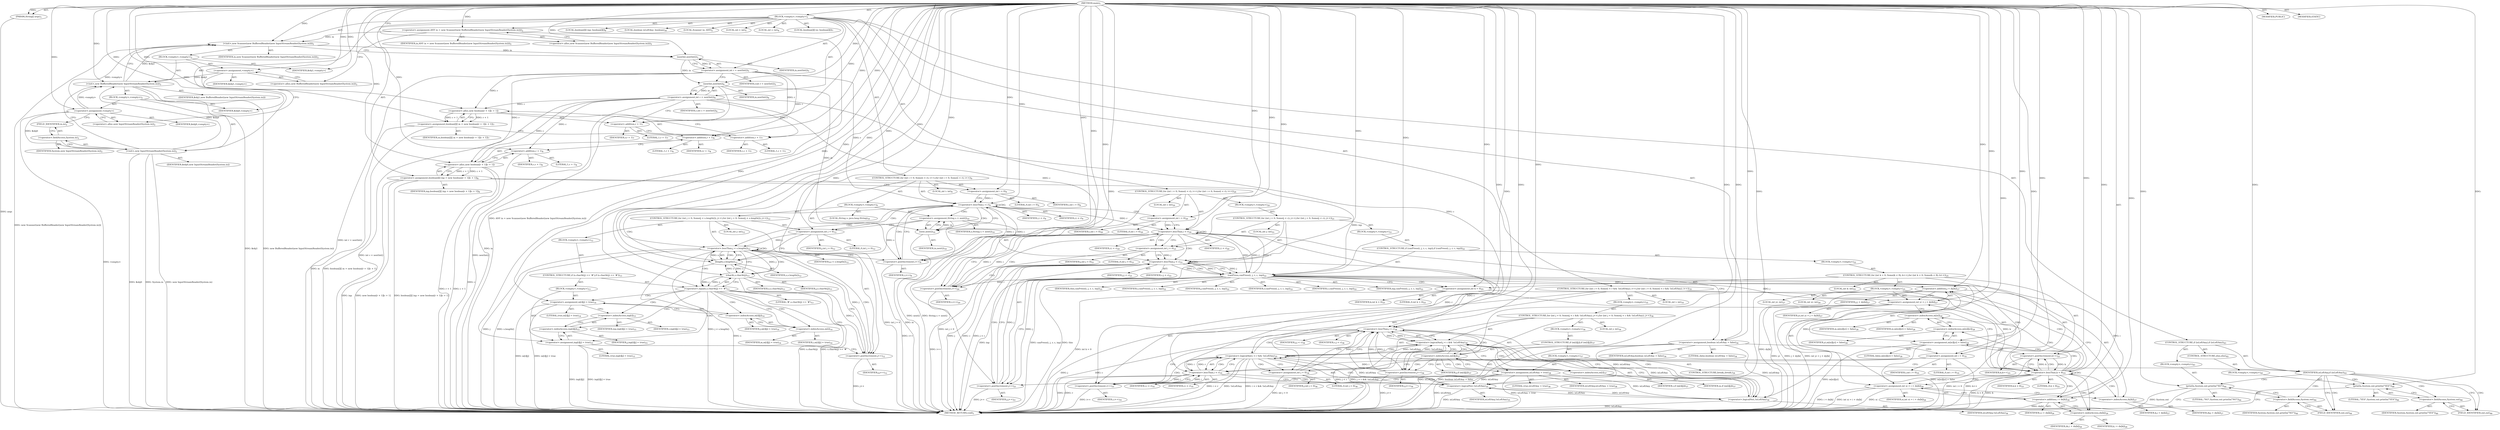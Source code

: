 digraph "main" {  
"19" [label = <(METHOD,main)<SUB>1</SUB>> ]
"20" [label = <(PARAM,String[] args)<SUB>1</SUB>> ]
"21" [label = <(BLOCK,&lt;empty&gt;,&lt;empty&gt;)<SUB>1</SUB>> ]
"4" [label = <(LOCAL,Scanner in: ANY)<SUB>2</SUB>> ]
"22" [label = <(&lt;operator&gt;.assignment,ANY in = new Scanner(new BufferedReader(new InputStreamReader(System.in))))<SUB>2</SUB>> ]
"23" [label = <(IDENTIFIER,in,ANY in = new Scanner(new BufferedReader(new InputStreamReader(System.in))))<SUB>2</SUB>> ]
"24" [label = <(&lt;operator&gt;.alloc,new Scanner(new BufferedReader(new InputStreamReader(System.in))))<SUB>2</SUB>> ]
"25" [label = <(&lt;init&gt;,new Scanner(new BufferedReader(new InputStreamReader(System.in))))<SUB>2</SUB>> ]
"3" [label = <(IDENTIFIER,in,new Scanner(new BufferedReader(new InputStreamReader(System.in))))<SUB>2</SUB>> ]
"26" [label = <(BLOCK,&lt;empty&gt;,&lt;empty&gt;)<SUB>2</SUB>> ]
"27" [label = <(&lt;operator&gt;.assignment,&lt;empty&gt;)> ]
"28" [label = <(IDENTIFIER,$obj1,&lt;empty&gt;)> ]
"29" [label = <(&lt;operator&gt;.alloc,new BufferedReader(new InputStreamReader(System.in)))<SUB>2</SUB>> ]
"30" [label = <(&lt;init&gt;,new BufferedReader(new InputStreamReader(System.in)))<SUB>2</SUB>> ]
"31" [label = <(IDENTIFIER,$obj1,new BufferedReader(new InputStreamReader(System.in)))> ]
"32" [label = <(BLOCK,&lt;empty&gt;,&lt;empty&gt;)<SUB>2</SUB>> ]
"33" [label = <(&lt;operator&gt;.assignment,&lt;empty&gt;)> ]
"34" [label = <(IDENTIFIER,$obj0,&lt;empty&gt;)> ]
"35" [label = <(&lt;operator&gt;.alloc,new InputStreamReader(System.in))<SUB>2</SUB>> ]
"36" [label = <(&lt;init&gt;,new InputStreamReader(System.in))<SUB>2</SUB>> ]
"37" [label = <(IDENTIFIER,$obj0,new InputStreamReader(System.in))> ]
"38" [label = <(&lt;operator&gt;.fieldAccess,System.in)<SUB>2</SUB>> ]
"39" [label = <(IDENTIFIER,System,new InputStreamReader(System.in))<SUB>2</SUB>> ]
"40" [label = <(FIELD_IDENTIFIER,in,in)<SUB>2</SUB>> ]
"41" [label = <(IDENTIFIER,$obj0,&lt;empty&gt;)> ]
"42" [label = <(IDENTIFIER,$obj1,&lt;empty&gt;)> ]
"43" [label = <(LOCAL,int r: int)<SUB>5</SUB>> ]
"44" [label = <(&lt;operator&gt;.assignment,int r = nextInt())<SUB>5</SUB>> ]
"45" [label = <(IDENTIFIER,r,int r = nextInt())<SUB>5</SUB>> ]
"46" [label = <(nextInt,nextInt())<SUB>5</SUB>> ]
"47" [label = <(IDENTIFIER,in,nextInt())<SUB>5</SUB>> ]
"48" [label = <(LOCAL,int c: int)<SUB>6</SUB>> ]
"49" [label = <(&lt;operator&gt;.assignment,int c = nextInt())<SUB>6</SUB>> ]
"50" [label = <(IDENTIFIER,c,int c = nextInt())<SUB>6</SUB>> ]
"51" [label = <(nextInt,nextInt())<SUB>6</SUB>> ]
"52" [label = <(IDENTIFIER,in,nextInt())<SUB>6</SUB>> ]
"53" [label = <(LOCAL,boolean[][] m: boolean[][])<SUB>7</SUB>> ]
"54" [label = <(&lt;operator&gt;.assignment,boolean[][] m = new boolean[r + 1][c + 1])<SUB>7</SUB>> ]
"55" [label = <(IDENTIFIER,m,boolean[][] m = new boolean[r + 1][c + 1])<SUB>7</SUB>> ]
"56" [label = <(&lt;operator&gt;.alloc,new boolean[r + 1][c + 1])> ]
"57" [label = <(&lt;operator&gt;.addition,r + 1)<SUB>7</SUB>> ]
"58" [label = <(IDENTIFIER,r,r + 1)<SUB>7</SUB>> ]
"59" [label = <(LITERAL,1,r + 1)<SUB>7</SUB>> ]
"60" [label = <(&lt;operator&gt;.addition,c + 1)<SUB>7</SUB>> ]
"61" [label = <(IDENTIFIER,c,c + 1)<SUB>7</SUB>> ]
"62" [label = <(LITERAL,1,c + 1)<SUB>7</SUB>> ]
"63" [label = <(LOCAL,boolean[][] inp: boolean[][])<SUB>8</SUB>> ]
"64" [label = <(&lt;operator&gt;.assignment,boolean[][] inp = new boolean[r + 1][c + 1])<SUB>8</SUB>> ]
"65" [label = <(IDENTIFIER,inp,boolean[][] inp = new boolean[r + 1][c + 1])<SUB>8</SUB>> ]
"66" [label = <(&lt;operator&gt;.alloc,new boolean[r + 1][c + 1])> ]
"67" [label = <(&lt;operator&gt;.addition,r + 1)<SUB>8</SUB>> ]
"68" [label = <(IDENTIFIER,r,r + 1)<SUB>8</SUB>> ]
"69" [label = <(LITERAL,1,r + 1)<SUB>8</SUB>> ]
"70" [label = <(&lt;operator&gt;.addition,c + 1)<SUB>8</SUB>> ]
"71" [label = <(IDENTIFIER,c,c + 1)<SUB>8</SUB>> ]
"72" [label = <(LITERAL,1,c + 1)<SUB>8</SUB>> ]
"73" [label = <(CONTROL_STRUCTURE,for (int i = 0; Some(i &lt; r); i++),for (int i = 0; Some(i &lt; r); i++))<SUB>9</SUB>> ]
"74" [label = <(LOCAL,int i: int)<SUB>9</SUB>> ]
"75" [label = <(&lt;operator&gt;.assignment,int i = 0)<SUB>9</SUB>> ]
"76" [label = <(IDENTIFIER,i,int i = 0)<SUB>9</SUB>> ]
"77" [label = <(LITERAL,0,int i = 0)<SUB>9</SUB>> ]
"78" [label = <(&lt;operator&gt;.lessThan,i &lt; r)<SUB>9</SUB>> ]
"79" [label = <(IDENTIFIER,i,i &lt; r)<SUB>9</SUB>> ]
"80" [label = <(IDENTIFIER,r,i &lt; r)<SUB>9</SUB>> ]
"81" [label = <(&lt;operator&gt;.postIncrement,i++)<SUB>9</SUB>> ]
"82" [label = <(IDENTIFIER,i,i++)<SUB>9</SUB>> ]
"83" [label = <(BLOCK,&lt;empty&gt;,&lt;empty&gt;)<SUB>9</SUB>> ]
"84" [label = <(LOCAL,String s: java.lang.String)<SUB>10</SUB>> ]
"85" [label = <(&lt;operator&gt;.assignment,String s = next())<SUB>10</SUB>> ]
"86" [label = <(IDENTIFIER,s,String s = next())<SUB>10</SUB>> ]
"87" [label = <(next,next())<SUB>10</SUB>> ]
"88" [label = <(IDENTIFIER,in,next())<SUB>10</SUB>> ]
"89" [label = <(CONTROL_STRUCTURE,for (int j = 0; Some(j &lt; s.length()); j++),for (int j = 0; Some(j &lt; s.length()); j++))<SUB>12</SUB>> ]
"90" [label = <(LOCAL,int j: int)<SUB>12</SUB>> ]
"91" [label = <(&lt;operator&gt;.assignment,int j = 0)<SUB>12</SUB>> ]
"92" [label = <(IDENTIFIER,j,int j = 0)<SUB>12</SUB>> ]
"93" [label = <(LITERAL,0,int j = 0)<SUB>12</SUB>> ]
"94" [label = <(&lt;operator&gt;.lessThan,j &lt; s.length())<SUB>12</SUB>> ]
"95" [label = <(IDENTIFIER,j,j &lt; s.length())<SUB>12</SUB>> ]
"96" [label = <(length,s.length())<SUB>12</SUB>> ]
"97" [label = <(IDENTIFIER,s,s.length())<SUB>12</SUB>> ]
"98" [label = <(&lt;operator&gt;.postIncrement,j++)<SUB>12</SUB>> ]
"99" [label = <(IDENTIFIER,j,j++)<SUB>12</SUB>> ]
"100" [label = <(BLOCK,&lt;empty&gt;,&lt;empty&gt;)<SUB>12</SUB>> ]
"101" [label = <(CONTROL_STRUCTURE,if (s.charAt(j) == '#'),if (s.charAt(j) == '#'))<SUB>13</SUB>> ]
"102" [label = <(&lt;operator&gt;.equals,s.charAt(j) == '#')<SUB>13</SUB>> ]
"103" [label = <(charAt,s.charAt(j))<SUB>13</SUB>> ]
"104" [label = <(IDENTIFIER,s,s.charAt(j))<SUB>13</SUB>> ]
"105" [label = <(IDENTIFIER,j,s.charAt(j))<SUB>13</SUB>> ]
"106" [label = <(LITERAL,'#',s.charAt(j) == '#')<SUB>13</SUB>> ]
"107" [label = <(BLOCK,&lt;empty&gt;,&lt;empty&gt;)<SUB>13</SUB>> ]
"108" [label = <(&lt;operator&gt;.assignment,m[i][j] = true)<SUB>14</SUB>> ]
"109" [label = <(&lt;operator&gt;.indexAccess,m[i][j])<SUB>14</SUB>> ]
"110" [label = <(&lt;operator&gt;.indexAccess,m[i])<SUB>14</SUB>> ]
"111" [label = <(IDENTIFIER,m,m[i][j] = true)<SUB>14</SUB>> ]
"112" [label = <(IDENTIFIER,i,m[i][j] = true)<SUB>14</SUB>> ]
"113" [label = <(IDENTIFIER,j,m[i][j] = true)<SUB>14</SUB>> ]
"114" [label = <(LITERAL,true,m[i][j] = true)<SUB>14</SUB>> ]
"115" [label = <(&lt;operator&gt;.assignment,inp[i][j] = true)<SUB>15</SUB>> ]
"116" [label = <(&lt;operator&gt;.indexAccess,inp[i][j])<SUB>15</SUB>> ]
"117" [label = <(&lt;operator&gt;.indexAccess,inp[i])<SUB>15</SUB>> ]
"118" [label = <(IDENTIFIER,inp,inp[i][j] = true)<SUB>15</SUB>> ]
"119" [label = <(IDENTIFIER,i,inp[i][j] = true)<SUB>15</SUB>> ]
"120" [label = <(IDENTIFIER,j,inp[i][j] = true)<SUB>15</SUB>> ]
"121" [label = <(LITERAL,true,inp[i][j] = true)<SUB>15</SUB>> ]
"122" [label = <(CONTROL_STRUCTURE,for (int i = 0; Some(i &lt; r); i++),for (int i = 0; Some(i &lt; r); i++))<SUB>20</SUB>> ]
"123" [label = <(LOCAL,int i: int)<SUB>20</SUB>> ]
"124" [label = <(&lt;operator&gt;.assignment,int i = 0)<SUB>20</SUB>> ]
"125" [label = <(IDENTIFIER,i,int i = 0)<SUB>20</SUB>> ]
"126" [label = <(LITERAL,0,int i = 0)<SUB>20</SUB>> ]
"127" [label = <(&lt;operator&gt;.lessThan,i &lt; r)<SUB>20</SUB>> ]
"128" [label = <(IDENTIFIER,i,i &lt; r)<SUB>20</SUB>> ]
"129" [label = <(IDENTIFIER,r,i &lt; r)<SUB>20</SUB>> ]
"130" [label = <(&lt;operator&gt;.postIncrement,i++)<SUB>20</SUB>> ]
"131" [label = <(IDENTIFIER,i,i++)<SUB>20</SUB>> ]
"132" [label = <(BLOCK,&lt;empty&gt;,&lt;empty&gt;)<SUB>20</SUB>> ]
"133" [label = <(CONTROL_STRUCTURE,for (int j = 0; Some(j &lt; c); j++),for (int j = 0; Some(j &lt; c); j++))<SUB>21</SUB>> ]
"134" [label = <(LOCAL,int j: int)<SUB>21</SUB>> ]
"135" [label = <(&lt;operator&gt;.assignment,int j = 0)<SUB>21</SUB>> ]
"136" [label = <(IDENTIFIER,j,int j = 0)<SUB>21</SUB>> ]
"137" [label = <(LITERAL,0,int j = 0)<SUB>21</SUB>> ]
"138" [label = <(&lt;operator&gt;.lessThan,j &lt; c)<SUB>21</SUB>> ]
"139" [label = <(IDENTIFIER,j,j &lt; c)<SUB>21</SUB>> ]
"140" [label = <(IDENTIFIER,c,j &lt; c)<SUB>21</SUB>> ]
"141" [label = <(&lt;operator&gt;.postIncrement,j++)<SUB>21</SUB>> ]
"142" [label = <(IDENTIFIER,j,j++)<SUB>21</SUB>> ]
"143" [label = <(BLOCK,&lt;empty&gt;,&lt;empty&gt;)<SUB>21</SUB>> ]
"144" [label = <(CONTROL_STRUCTURE,if (canPress(i, j, r, c, inp)),if (canPress(i, j, r, c, inp)))<SUB>22</SUB>> ]
"145" [label = <(canPress,canPress(i, j, r, c, inp))<SUB>22</SUB>> ]
"146" [label = <(IDENTIFIER,this,canPress(i, j, r, c, inp))<SUB>22</SUB>> ]
"147" [label = <(IDENTIFIER,i,canPress(i, j, r, c, inp))<SUB>22</SUB>> ]
"148" [label = <(IDENTIFIER,j,canPress(i, j, r, c, inp))<SUB>22</SUB>> ]
"149" [label = <(IDENTIFIER,r,canPress(i, j, r, c, inp))<SUB>22</SUB>> ]
"150" [label = <(IDENTIFIER,c,canPress(i, j, r, c, inp))<SUB>22</SUB>> ]
"151" [label = <(IDENTIFIER,inp,canPress(i, j, r, c, inp))<SUB>22</SUB>> ]
"152" [label = <(BLOCK,&lt;empty&gt;,&lt;empty&gt;)<SUB>22</SUB>> ]
"153" [label = <(CONTROL_STRUCTURE,for (int k = 0; Some(k &lt; 8); k++),for (int k = 0; Some(k &lt; 8); k++))<SUB>25</SUB>> ]
"154" [label = <(LOCAL,int k: int)<SUB>25</SUB>> ]
"155" [label = <(&lt;operator&gt;.assignment,int k = 0)<SUB>25</SUB>> ]
"156" [label = <(IDENTIFIER,k,int k = 0)<SUB>25</SUB>> ]
"157" [label = <(LITERAL,0,int k = 0)<SUB>25</SUB>> ]
"158" [label = <(&lt;operator&gt;.lessThan,k &lt; 8)<SUB>25</SUB>> ]
"159" [label = <(IDENTIFIER,k,k &lt; 8)<SUB>25</SUB>> ]
"160" [label = <(LITERAL,8,k &lt; 8)<SUB>25</SUB>> ]
"161" [label = <(&lt;operator&gt;.postIncrement,k++)<SUB>25</SUB>> ]
"162" [label = <(IDENTIFIER,k,k++)<SUB>25</SUB>> ]
"163" [label = <(BLOCK,&lt;empty&gt;,&lt;empty&gt;)<SUB>25</SUB>> ]
"164" [label = <(LOCAL,int xi: int)<SUB>26</SUB>> ]
"165" [label = <(&lt;operator&gt;.assignment,int xi = i + dx[k])<SUB>26</SUB>> ]
"166" [label = <(IDENTIFIER,xi,int xi = i + dx[k])<SUB>26</SUB>> ]
"167" [label = <(&lt;operator&gt;.addition,i + dx[k])<SUB>26</SUB>> ]
"168" [label = <(IDENTIFIER,i,i + dx[k])<SUB>26</SUB>> ]
"169" [label = <(&lt;operator&gt;.indexAccess,dx[k])<SUB>26</SUB>> ]
"170" [label = <(IDENTIFIER,dx,i + dx[k])<SUB>26</SUB>> ]
"171" [label = <(IDENTIFIER,k,i + dx[k])<SUB>26</SUB>> ]
"172" [label = <(LOCAL,int yi: int)<SUB>27</SUB>> ]
"173" [label = <(&lt;operator&gt;.assignment,int yi = j + dy[k])<SUB>27</SUB>> ]
"174" [label = <(IDENTIFIER,yi,int yi = j + dy[k])<SUB>27</SUB>> ]
"175" [label = <(&lt;operator&gt;.addition,j + dy[k])<SUB>27</SUB>> ]
"176" [label = <(IDENTIFIER,j,j + dy[k])<SUB>27</SUB>> ]
"177" [label = <(&lt;operator&gt;.indexAccess,dy[k])<SUB>27</SUB>> ]
"178" [label = <(IDENTIFIER,dy,j + dy[k])<SUB>27</SUB>> ]
"179" [label = <(IDENTIFIER,k,j + dy[k])<SUB>27</SUB>> ]
"180" [label = <(&lt;operator&gt;.assignment,m[xi][yi] = false)<SUB>28</SUB>> ]
"181" [label = <(&lt;operator&gt;.indexAccess,m[xi][yi])<SUB>28</SUB>> ]
"182" [label = <(&lt;operator&gt;.indexAccess,m[xi])<SUB>28</SUB>> ]
"183" [label = <(IDENTIFIER,m,m[xi][yi] = false)<SUB>28</SUB>> ]
"184" [label = <(IDENTIFIER,xi,m[xi][yi] = false)<SUB>28</SUB>> ]
"185" [label = <(IDENTIFIER,yi,m[xi][yi] = false)<SUB>28</SUB>> ]
"186" [label = <(LITERAL,false,m[xi][yi] = false)<SUB>28</SUB>> ]
"187" [label = <(LOCAL,boolean isLeftAny: boolean)<SUB>34</SUB>> ]
"188" [label = <(&lt;operator&gt;.assignment,boolean isLeftAny = false)<SUB>34</SUB>> ]
"189" [label = <(IDENTIFIER,isLeftAny,boolean isLeftAny = false)<SUB>34</SUB>> ]
"190" [label = <(LITERAL,false,boolean isLeftAny = false)<SUB>34</SUB>> ]
"191" [label = <(CONTROL_STRUCTURE,for (int i = 0; Some(i &lt; r &amp;&amp; !isLeftAny); i++),for (int i = 0; Some(i &lt; r &amp;&amp; !isLeftAny); i++))<SUB>35</SUB>> ]
"192" [label = <(LOCAL,int i: int)<SUB>35</SUB>> ]
"193" [label = <(&lt;operator&gt;.assignment,int i = 0)<SUB>35</SUB>> ]
"194" [label = <(IDENTIFIER,i,int i = 0)<SUB>35</SUB>> ]
"195" [label = <(LITERAL,0,int i = 0)<SUB>35</SUB>> ]
"196" [label = <(&lt;operator&gt;.logicalAnd,i &lt; r &amp;&amp; !isLeftAny)<SUB>35</SUB>> ]
"197" [label = <(&lt;operator&gt;.lessThan,i &lt; r)<SUB>35</SUB>> ]
"198" [label = <(IDENTIFIER,i,i &lt; r)<SUB>35</SUB>> ]
"199" [label = <(IDENTIFIER,r,i &lt; r)<SUB>35</SUB>> ]
"200" [label = <(&lt;operator&gt;.logicalNot,!isLeftAny)<SUB>35</SUB>> ]
"201" [label = <(IDENTIFIER,isLeftAny,!isLeftAny)<SUB>35</SUB>> ]
"202" [label = <(&lt;operator&gt;.postIncrement,i++)<SUB>35</SUB>> ]
"203" [label = <(IDENTIFIER,i,i++)<SUB>35</SUB>> ]
"204" [label = <(BLOCK,&lt;empty&gt;,&lt;empty&gt;)<SUB>35</SUB>> ]
"205" [label = <(CONTROL_STRUCTURE,for (int j = 0; Some(j &lt; c &amp;&amp; !isLeftAny); j++),for (int j = 0; Some(j &lt; c &amp;&amp; !isLeftAny); j++))<SUB>36</SUB>> ]
"206" [label = <(LOCAL,int j: int)<SUB>36</SUB>> ]
"207" [label = <(&lt;operator&gt;.assignment,int j = 0)<SUB>36</SUB>> ]
"208" [label = <(IDENTIFIER,j,int j = 0)<SUB>36</SUB>> ]
"209" [label = <(LITERAL,0,int j = 0)<SUB>36</SUB>> ]
"210" [label = <(&lt;operator&gt;.logicalAnd,j &lt; c &amp;&amp; !isLeftAny)<SUB>36</SUB>> ]
"211" [label = <(&lt;operator&gt;.lessThan,j &lt; c)<SUB>36</SUB>> ]
"212" [label = <(IDENTIFIER,j,j &lt; c)<SUB>36</SUB>> ]
"213" [label = <(IDENTIFIER,c,j &lt; c)<SUB>36</SUB>> ]
"214" [label = <(&lt;operator&gt;.logicalNot,!isLeftAny)<SUB>36</SUB>> ]
"215" [label = <(IDENTIFIER,isLeftAny,!isLeftAny)<SUB>36</SUB>> ]
"216" [label = <(&lt;operator&gt;.postIncrement,j++)<SUB>36</SUB>> ]
"217" [label = <(IDENTIFIER,j,j++)<SUB>36</SUB>> ]
"218" [label = <(BLOCK,&lt;empty&gt;,&lt;empty&gt;)<SUB>36</SUB>> ]
"219" [label = <(CONTROL_STRUCTURE,if (m[i][j]),if (m[i][j]))<SUB>37</SUB>> ]
"220" [label = <(&lt;operator&gt;.indexAccess,m[i][j])<SUB>37</SUB>> ]
"221" [label = <(&lt;operator&gt;.indexAccess,m[i])<SUB>37</SUB>> ]
"222" [label = <(IDENTIFIER,m,if (m[i][j]))<SUB>37</SUB>> ]
"223" [label = <(IDENTIFIER,i,if (m[i][j]))<SUB>37</SUB>> ]
"224" [label = <(IDENTIFIER,j,if (m[i][j]))<SUB>37</SUB>> ]
"225" [label = <(BLOCK,&lt;empty&gt;,&lt;empty&gt;)<SUB>37</SUB>> ]
"226" [label = <(&lt;operator&gt;.assignment,isLeftAny = true)<SUB>38</SUB>> ]
"227" [label = <(IDENTIFIER,isLeftAny,isLeftAny = true)<SUB>38</SUB>> ]
"228" [label = <(LITERAL,true,isLeftAny = true)<SUB>38</SUB>> ]
"229" [label = <(CONTROL_STRUCTURE,break;,break;)<SUB>39</SUB>> ]
"230" [label = <(CONTROL_STRUCTURE,if (isLeftAny),if (isLeftAny))<SUB>43</SUB>> ]
"231" [label = <(IDENTIFIER,isLeftAny,if (isLeftAny))<SUB>43</SUB>> ]
"232" [label = <(BLOCK,&lt;empty&gt;,&lt;empty&gt;)<SUB>43</SUB>> ]
"233" [label = <(println,System.out.println(&quot;NO&quot;))<SUB>44</SUB>> ]
"234" [label = <(&lt;operator&gt;.fieldAccess,System.out)<SUB>44</SUB>> ]
"235" [label = <(IDENTIFIER,System,System.out.println(&quot;NO&quot;))<SUB>44</SUB>> ]
"236" [label = <(FIELD_IDENTIFIER,out,out)<SUB>44</SUB>> ]
"237" [label = <(LITERAL,&quot;NO&quot;,System.out.println(&quot;NO&quot;))<SUB>44</SUB>> ]
"238" [label = <(CONTROL_STRUCTURE,else,else)<SUB>45</SUB>> ]
"239" [label = <(BLOCK,&lt;empty&gt;,&lt;empty&gt;)<SUB>45</SUB>> ]
"240" [label = <(println,System.out.println(&quot;YES&quot;))<SUB>46</SUB>> ]
"241" [label = <(&lt;operator&gt;.fieldAccess,System.out)<SUB>46</SUB>> ]
"242" [label = <(IDENTIFIER,System,System.out.println(&quot;YES&quot;))<SUB>46</SUB>> ]
"243" [label = <(FIELD_IDENTIFIER,out,out)<SUB>46</SUB>> ]
"244" [label = <(LITERAL,&quot;YES&quot;,System.out.println(&quot;YES&quot;))<SUB>46</SUB>> ]
"245" [label = <(MODIFIER,PUBLIC)> ]
"246" [label = <(MODIFIER,STATIC)> ]
"247" [label = <(METHOD_RETURN,void)<SUB>1</SUB>> ]
  "19" -> "20"  [ label = "AST: "] 
  "19" -> "21"  [ label = "AST: "] 
  "19" -> "245"  [ label = "AST: "] 
  "19" -> "246"  [ label = "AST: "] 
  "19" -> "247"  [ label = "AST: "] 
  "21" -> "4"  [ label = "AST: "] 
  "21" -> "22"  [ label = "AST: "] 
  "21" -> "25"  [ label = "AST: "] 
  "21" -> "43"  [ label = "AST: "] 
  "21" -> "44"  [ label = "AST: "] 
  "21" -> "48"  [ label = "AST: "] 
  "21" -> "49"  [ label = "AST: "] 
  "21" -> "53"  [ label = "AST: "] 
  "21" -> "54"  [ label = "AST: "] 
  "21" -> "63"  [ label = "AST: "] 
  "21" -> "64"  [ label = "AST: "] 
  "21" -> "73"  [ label = "AST: "] 
  "21" -> "122"  [ label = "AST: "] 
  "21" -> "187"  [ label = "AST: "] 
  "21" -> "188"  [ label = "AST: "] 
  "21" -> "191"  [ label = "AST: "] 
  "21" -> "230"  [ label = "AST: "] 
  "22" -> "23"  [ label = "AST: "] 
  "22" -> "24"  [ label = "AST: "] 
  "25" -> "3"  [ label = "AST: "] 
  "25" -> "26"  [ label = "AST: "] 
  "26" -> "27"  [ label = "AST: "] 
  "26" -> "30"  [ label = "AST: "] 
  "26" -> "42"  [ label = "AST: "] 
  "27" -> "28"  [ label = "AST: "] 
  "27" -> "29"  [ label = "AST: "] 
  "30" -> "31"  [ label = "AST: "] 
  "30" -> "32"  [ label = "AST: "] 
  "32" -> "33"  [ label = "AST: "] 
  "32" -> "36"  [ label = "AST: "] 
  "32" -> "41"  [ label = "AST: "] 
  "33" -> "34"  [ label = "AST: "] 
  "33" -> "35"  [ label = "AST: "] 
  "36" -> "37"  [ label = "AST: "] 
  "36" -> "38"  [ label = "AST: "] 
  "38" -> "39"  [ label = "AST: "] 
  "38" -> "40"  [ label = "AST: "] 
  "44" -> "45"  [ label = "AST: "] 
  "44" -> "46"  [ label = "AST: "] 
  "46" -> "47"  [ label = "AST: "] 
  "49" -> "50"  [ label = "AST: "] 
  "49" -> "51"  [ label = "AST: "] 
  "51" -> "52"  [ label = "AST: "] 
  "54" -> "55"  [ label = "AST: "] 
  "54" -> "56"  [ label = "AST: "] 
  "56" -> "57"  [ label = "AST: "] 
  "56" -> "60"  [ label = "AST: "] 
  "57" -> "58"  [ label = "AST: "] 
  "57" -> "59"  [ label = "AST: "] 
  "60" -> "61"  [ label = "AST: "] 
  "60" -> "62"  [ label = "AST: "] 
  "64" -> "65"  [ label = "AST: "] 
  "64" -> "66"  [ label = "AST: "] 
  "66" -> "67"  [ label = "AST: "] 
  "66" -> "70"  [ label = "AST: "] 
  "67" -> "68"  [ label = "AST: "] 
  "67" -> "69"  [ label = "AST: "] 
  "70" -> "71"  [ label = "AST: "] 
  "70" -> "72"  [ label = "AST: "] 
  "73" -> "74"  [ label = "AST: "] 
  "73" -> "75"  [ label = "AST: "] 
  "73" -> "78"  [ label = "AST: "] 
  "73" -> "81"  [ label = "AST: "] 
  "73" -> "83"  [ label = "AST: "] 
  "75" -> "76"  [ label = "AST: "] 
  "75" -> "77"  [ label = "AST: "] 
  "78" -> "79"  [ label = "AST: "] 
  "78" -> "80"  [ label = "AST: "] 
  "81" -> "82"  [ label = "AST: "] 
  "83" -> "84"  [ label = "AST: "] 
  "83" -> "85"  [ label = "AST: "] 
  "83" -> "89"  [ label = "AST: "] 
  "85" -> "86"  [ label = "AST: "] 
  "85" -> "87"  [ label = "AST: "] 
  "87" -> "88"  [ label = "AST: "] 
  "89" -> "90"  [ label = "AST: "] 
  "89" -> "91"  [ label = "AST: "] 
  "89" -> "94"  [ label = "AST: "] 
  "89" -> "98"  [ label = "AST: "] 
  "89" -> "100"  [ label = "AST: "] 
  "91" -> "92"  [ label = "AST: "] 
  "91" -> "93"  [ label = "AST: "] 
  "94" -> "95"  [ label = "AST: "] 
  "94" -> "96"  [ label = "AST: "] 
  "96" -> "97"  [ label = "AST: "] 
  "98" -> "99"  [ label = "AST: "] 
  "100" -> "101"  [ label = "AST: "] 
  "101" -> "102"  [ label = "AST: "] 
  "101" -> "107"  [ label = "AST: "] 
  "102" -> "103"  [ label = "AST: "] 
  "102" -> "106"  [ label = "AST: "] 
  "103" -> "104"  [ label = "AST: "] 
  "103" -> "105"  [ label = "AST: "] 
  "107" -> "108"  [ label = "AST: "] 
  "107" -> "115"  [ label = "AST: "] 
  "108" -> "109"  [ label = "AST: "] 
  "108" -> "114"  [ label = "AST: "] 
  "109" -> "110"  [ label = "AST: "] 
  "109" -> "113"  [ label = "AST: "] 
  "110" -> "111"  [ label = "AST: "] 
  "110" -> "112"  [ label = "AST: "] 
  "115" -> "116"  [ label = "AST: "] 
  "115" -> "121"  [ label = "AST: "] 
  "116" -> "117"  [ label = "AST: "] 
  "116" -> "120"  [ label = "AST: "] 
  "117" -> "118"  [ label = "AST: "] 
  "117" -> "119"  [ label = "AST: "] 
  "122" -> "123"  [ label = "AST: "] 
  "122" -> "124"  [ label = "AST: "] 
  "122" -> "127"  [ label = "AST: "] 
  "122" -> "130"  [ label = "AST: "] 
  "122" -> "132"  [ label = "AST: "] 
  "124" -> "125"  [ label = "AST: "] 
  "124" -> "126"  [ label = "AST: "] 
  "127" -> "128"  [ label = "AST: "] 
  "127" -> "129"  [ label = "AST: "] 
  "130" -> "131"  [ label = "AST: "] 
  "132" -> "133"  [ label = "AST: "] 
  "133" -> "134"  [ label = "AST: "] 
  "133" -> "135"  [ label = "AST: "] 
  "133" -> "138"  [ label = "AST: "] 
  "133" -> "141"  [ label = "AST: "] 
  "133" -> "143"  [ label = "AST: "] 
  "135" -> "136"  [ label = "AST: "] 
  "135" -> "137"  [ label = "AST: "] 
  "138" -> "139"  [ label = "AST: "] 
  "138" -> "140"  [ label = "AST: "] 
  "141" -> "142"  [ label = "AST: "] 
  "143" -> "144"  [ label = "AST: "] 
  "144" -> "145"  [ label = "AST: "] 
  "144" -> "152"  [ label = "AST: "] 
  "145" -> "146"  [ label = "AST: "] 
  "145" -> "147"  [ label = "AST: "] 
  "145" -> "148"  [ label = "AST: "] 
  "145" -> "149"  [ label = "AST: "] 
  "145" -> "150"  [ label = "AST: "] 
  "145" -> "151"  [ label = "AST: "] 
  "152" -> "153"  [ label = "AST: "] 
  "153" -> "154"  [ label = "AST: "] 
  "153" -> "155"  [ label = "AST: "] 
  "153" -> "158"  [ label = "AST: "] 
  "153" -> "161"  [ label = "AST: "] 
  "153" -> "163"  [ label = "AST: "] 
  "155" -> "156"  [ label = "AST: "] 
  "155" -> "157"  [ label = "AST: "] 
  "158" -> "159"  [ label = "AST: "] 
  "158" -> "160"  [ label = "AST: "] 
  "161" -> "162"  [ label = "AST: "] 
  "163" -> "164"  [ label = "AST: "] 
  "163" -> "165"  [ label = "AST: "] 
  "163" -> "172"  [ label = "AST: "] 
  "163" -> "173"  [ label = "AST: "] 
  "163" -> "180"  [ label = "AST: "] 
  "165" -> "166"  [ label = "AST: "] 
  "165" -> "167"  [ label = "AST: "] 
  "167" -> "168"  [ label = "AST: "] 
  "167" -> "169"  [ label = "AST: "] 
  "169" -> "170"  [ label = "AST: "] 
  "169" -> "171"  [ label = "AST: "] 
  "173" -> "174"  [ label = "AST: "] 
  "173" -> "175"  [ label = "AST: "] 
  "175" -> "176"  [ label = "AST: "] 
  "175" -> "177"  [ label = "AST: "] 
  "177" -> "178"  [ label = "AST: "] 
  "177" -> "179"  [ label = "AST: "] 
  "180" -> "181"  [ label = "AST: "] 
  "180" -> "186"  [ label = "AST: "] 
  "181" -> "182"  [ label = "AST: "] 
  "181" -> "185"  [ label = "AST: "] 
  "182" -> "183"  [ label = "AST: "] 
  "182" -> "184"  [ label = "AST: "] 
  "188" -> "189"  [ label = "AST: "] 
  "188" -> "190"  [ label = "AST: "] 
  "191" -> "192"  [ label = "AST: "] 
  "191" -> "193"  [ label = "AST: "] 
  "191" -> "196"  [ label = "AST: "] 
  "191" -> "202"  [ label = "AST: "] 
  "191" -> "204"  [ label = "AST: "] 
  "193" -> "194"  [ label = "AST: "] 
  "193" -> "195"  [ label = "AST: "] 
  "196" -> "197"  [ label = "AST: "] 
  "196" -> "200"  [ label = "AST: "] 
  "197" -> "198"  [ label = "AST: "] 
  "197" -> "199"  [ label = "AST: "] 
  "200" -> "201"  [ label = "AST: "] 
  "202" -> "203"  [ label = "AST: "] 
  "204" -> "205"  [ label = "AST: "] 
  "205" -> "206"  [ label = "AST: "] 
  "205" -> "207"  [ label = "AST: "] 
  "205" -> "210"  [ label = "AST: "] 
  "205" -> "216"  [ label = "AST: "] 
  "205" -> "218"  [ label = "AST: "] 
  "207" -> "208"  [ label = "AST: "] 
  "207" -> "209"  [ label = "AST: "] 
  "210" -> "211"  [ label = "AST: "] 
  "210" -> "214"  [ label = "AST: "] 
  "211" -> "212"  [ label = "AST: "] 
  "211" -> "213"  [ label = "AST: "] 
  "214" -> "215"  [ label = "AST: "] 
  "216" -> "217"  [ label = "AST: "] 
  "218" -> "219"  [ label = "AST: "] 
  "219" -> "220"  [ label = "AST: "] 
  "219" -> "225"  [ label = "AST: "] 
  "220" -> "221"  [ label = "AST: "] 
  "220" -> "224"  [ label = "AST: "] 
  "221" -> "222"  [ label = "AST: "] 
  "221" -> "223"  [ label = "AST: "] 
  "225" -> "226"  [ label = "AST: "] 
  "225" -> "229"  [ label = "AST: "] 
  "226" -> "227"  [ label = "AST: "] 
  "226" -> "228"  [ label = "AST: "] 
  "230" -> "231"  [ label = "AST: "] 
  "230" -> "232"  [ label = "AST: "] 
  "230" -> "238"  [ label = "AST: "] 
  "232" -> "233"  [ label = "AST: "] 
  "233" -> "234"  [ label = "AST: "] 
  "233" -> "237"  [ label = "AST: "] 
  "234" -> "235"  [ label = "AST: "] 
  "234" -> "236"  [ label = "AST: "] 
  "238" -> "239"  [ label = "AST: "] 
  "239" -> "240"  [ label = "AST: "] 
  "240" -> "241"  [ label = "AST: "] 
  "240" -> "244"  [ label = "AST: "] 
  "241" -> "242"  [ label = "AST: "] 
  "241" -> "243"  [ label = "AST: "] 
  "22" -> "29"  [ label = "CFG: "] 
  "25" -> "46"  [ label = "CFG: "] 
  "44" -> "51"  [ label = "CFG: "] 
  "49" -> "57"  [ label = "CFG: "] 
  "54" -> "67"  [ label = "CFG: "] 
  "64" -> "75"  [ label = "CFG: "] 
  "188" -> "193"  [ label = "CFG: "] 
  "24" -> "22"  [ label = "CFG: "] 
  "46" -> "44"  [ label = "CFG: "] 
  "51" -> "49"  [ label = "CFG: "] 
  "56" -> "54"  [ label = "CFG: "] 
  "66" -> "64"  [ label = "CFG: "] 
  "75" -> "78"  [ label = "CFG: "] 
  "78" -> "87"  [ label = "CFG: "] 
  "78" -> "124"  [ label = "CFG: "] 
  "81" -> "78"  [ label = "CFG: "] 
  "124" -> "127"  [ label = "CFG: "] 
  "127" -> "135"  [ label = "CFG: "] 
  "127" -> "188"  [ label = "CFG: "] 
  "130" -> "127"  [ label = "CFG: "] 
  "193" -> "197"  [ label = "CFG: "] 
  "196" -> "231"  [ label = "CFG: "] 
  "196" -> "207"  [ label = "CFG: "] 
  "202" -> "197"  [ label = "CFG: "] 
  "231" -> "236"  [ label = "CFG: "] 
  "231" -> "243"  [ label = "CFG: "] 
  "27" -> "35"  [ label = "CFG: "] 
  "30" -> "25"  [ label = "CFG: "] 
  "57" -> "60"  [ label = "CFG: "] 
  "60" -> "56"  [ label = "CFG: "] 
  "67" -> "70"  [ label = "CFG: "] 
  "70" -> "66"  [ label = "CFG: "] 
  "85" -> "91"  [ label = "CFG: "] 
  "197" -> "196"  [ label = "CFG: "] 
  "197" -> "200"  [ label = "CFG: "] 
  "200" -> "196"  [ label = "CFG: "] 
  "233" -> "247"  [ label = "CFG: "] 
  "29" -> "27"  [ label = "CFG: "] 
  "87" -> "85"  [ label = "CFG: "] 
  "91" -> "96"  [ label = "CFG: "] 
  "94" -> "103"  [ label = "CFG: "] 
  "94" -> "81"  [ label = "CFG: "] 
  "98" -> "96"  [ label = "CFG: "] 
  "135" -> "138"  [ label = "CFG: "] 
  "138" -> "145"  [ label = "CFG: "] 
  "138" -> "130"  [ label = "CFG: "] 
  "141" -> "138"  [ label = "CFG: "] 
  "207" -> "211"  [ label = "CFG: "] 
  "210" -> "221"  [ label = "CFG: "] 
  "210" -> "202"  [ label = "CFG: "] 
  "216" -> "211"  [ label = "CFG: "] 
  "234" -> "233"  [ label = "CFG: "] 
  "240" -> "247"  [ label = "CFG: "] 
  "33" -> "40"  [ label = "CFG: "] 
  "36" -> "30"  [ label = "CFG: "] 
  "96" -> "94"  [ label = "CFG: "] 
  "211" -> "210"  [ label = "CFG: "] 
  "211" -> "214"  [ label = "CFG: "] 
  "214" -> "210"  [ label = "CFG: "] 
  "236" -> "234"  [ label = "CFG: "] 
  "241" -> "240"  [ label = "CFG: "] 
  "35" -> "33"  [ label = "CFG: "] 
  "38" -> "36"  [ label = "CFG: "] 
  "102" -> "110"  [ label = "CFG: "] 
  "102" -> "98"  [ label = "CFG: "] 
  "145" -> "155"  [ label = "CFG: "] 
  "145" -> "141"  [ label = "CFG: "] 
  "220" -> "226"  [ label = "CFG: "] 
  "220" -> "216"  [ label = "CFG: "] 
  "243" -> "241"  [ label = "CFG: "] 
  "40" -> "38"  [ label = "CFG: "] 
  "103" -> "102"  [ label = "CFG: "] 
  "108" -> "117"  [ label = "CFG: "] 
  "115" -> "98"  [ label = "CFG: "] 
  "221" -> "220"  [ label = "CFG: "] 
  "226" -> "202"  [ label = "CFG: "] 
  "109" -> "108"  [ label = "CFG: "] 
  "116" -> "115"  [ label = "CFG: "] 
  "155" -> "158"  [ label = "CFG: "] 
  "158" -> "169"  [ label = "CFG: "] 
  "158" -> "141"  [ label = "CFG: "] 
  "161" -> "158"  [ label = "CFG: "] 
  "110" -> "109"  [ label = "CFG: "] 
  "117" -> "116"  [ label = "CFG: "] 
  "165" -> "177"  [ label = "CFG: "] 
  "173" -> "182"  [ label = "CFG: "] 
  "180" -> "161"  [ label = "CFG: "] 
  "167" -> "165"  [ label = "CFG: "] 
  "175" -> "173"  [ label = "CFG: "] 
  "181" -> "180"  [ label = "CFG: "] 
  "169" -> "167"  [ label = "CFG: "] 
  "177" -> "175"  [ label = "CFG: "] 
  "182" -> "181"  [ label = "CFG: "] 
  "19" -> "24"  [ label = "CFG: "] 
  "20" -> "247"  [ label = "DDG: args"] 
  "22" -> "247"  [ label = "DDG: ANY in = new Scanner(new BufferedReader(new InputStreamReader(System.in)))"] 
  "30" -> "247"  [ label = "DDG: $obj1"] 
  "33" -> "247"  [ label = "DDG: &lt;empty&gt;"] 
  "36" -> "247"  [ label = "DDG: $obj0"] 
  "36" -> "247"  [ label = "DDG: System.in"] 
  "36" -> "247"  [ label = "DDG: new InputStreamReader(System.in)"] 
  "30" -> "247"  [ label = "DDG: new BufferedReader(new InputStreamReader(System.in))"] 
  "25" -> "247"  [ label = "DDG: new Scanner(new BufferedReader(new InputStreamReader(System.in)))"] 
  "44" -> "247"  [ label = "DDG: int r = nextInt()"] 
  "51" -> "247"  [ label = "DDG: in"] 
  "49" -> "247"  [ label = "DDG: nextInt()"] 
  "49" -> "247"  [ label = "DDG: int c = nextInt()"] 
  "54" -> "247"  [ label = "DDG: m"] 
  "54" -> "247"  [ label = "DDG: boolean[][] m = new boolean[r + 1][c + 1]"] 
  "64" -> "247"  [ label = "DDG: inp"] 
  "66" -> "247"  [ label = "DDG: r + 1"] 
  "70" -> "247"  [ label = "DDG: c"] 
  "66" -> "247"  [ label = "DDG: c + 1"] 
  "64" -> "247"  [ label = "DDG: new boolean[r + 1][c + 1]"] 
  "64" -> "247"  [ label = "DDG: boolean[][] inp = new boolean[r + 1][c + 1]"] 
  "188" -> "247"  [ label = "DDG: isLeftAny"] 
  "188" -> "247"  [ label = "DDG: boolean isLeftAny = false"] 
  "193" -> "247"  [ label = "DDG: int i = 0"] 
  "197" -> "247"  [ label = "DDG: i"] 
  "197" -> "247"  [ label = "DDG: r"] 
  "196" -> "247"  [ label = "DDG: i &lt; r"] 
  "200" -> "247"  [ label = "DDG: isLeftAny"] 
  "196" -> "247"  [ label = "DDG: !isLeftAny"] 
  "196" -> "247"  [ label = "DDG: i &lt; r &amp;&amp; !isLeftAny"] 
  "233" -> "247"  [ label = "DDG: System.out"] 
  "207" -> "247"  [ label = "DDG: int j = 0"] 
  "211" -> "247"  [ label = "DDG: j"] 
  "211" -> "247"  [ label = "DDG: c"] 
  "210" -> "247"  [ label = "DDG: j &lt; c"] 
  "214" -> "247"  [ label = "DDG: isLeftAny"] 
  "210" -> "247"  [ label = "DDG: j &lt; c &amp;&amp; !isLeftAny"] 
  "216" -> "247"  [ label = "DDG: j++"] 
  "226" -> "247"  [ label = "DDG: isLeftAny"] 
  "226" -> "247"  [ label = "DDG: isLeftAny = true"] 
  "202" -> "247"  [ label = "DDG: i++"] 
  "135" -> "247"  [ label = "DDG: int j = 0"] 
  "138" -> "247"  [ label = "DDG: j"] 
  "138" -> "247"  [ label = "DDG: c"] 
  "138" -> "247"  [ label = "DDG: j &lt; c"] 
  "130" -> "247"  [ label = "DDG: i++"] 
  "145" -> "247"  [ label = "DDG: inp"] 
  "145" -> "247"  [ label = "DDG: canPress(i, j, r, c, inp)"] 
  "155" -> "247"  [ label = "DDG: int k = 0"] 
  "158" -> "247"  [ label = "DDG: k"] 
  "158" -> "247"  [ label = "DDG: k &lt; 8"] 
  "141" -> "247"  [ label = "DDG: j++"] 
  "165" -> "247"  [ label = "DDG: xi"] 
  "167" -> "247"  [ label = "DDG: dx[k]"] 
  "165" -> "247"  [ label = "DDG: i + dx[k]"] 
  "165" -> "247"  [ label = "DDG: int xi = i + dx[k]"] 
  "173" -> "247"  [ label = "DDG: yi"] 
  "175" -> "247"  [ label = "DDG: dy[k]"] 
  "173" -> "247"  [ label = "DDG: j + dy[k]"] 
  "173" -> "247"  [ label = "DDG: int yi = j + dy[k]"] 
  "180" -> "247"  [ label = "DDG: m[xi][yi]"] 
  "180" -> "247"  [ label = "DDG: m[xi][yi] = false"] 
  "161" -> "247"  [ label = "DDG: k++"] 
  "87" -> "247"  [ label = "DDG: in"] 
  "85" -> "247"  [ label = "DDG: next()"] 
  "85" -> "247"  [ label = "DDG: String s = next()"] 
  "91" -> "247"  [ label = "DDG: int j = 0"] 
  "94" -> "247"  [ label = "DDG: j"] 
  "96" -> "247"  [ label = "DDG: s"] 
  "94" -> "247"  [ label = "DDG: s.length()"] 
  "94" -> "247"  [ label = "DDG: j &lt; s.length()"] 
  "81" -> "247"  [ label = "DDG: i++"] 
  "102" -> "247"  [ label = "DDG: s.charAt(j)"] 
  "102" -> "247"  [ label = "DDG: s.charAt(j) == '#'"] 
  "108" -> "247"  [ label = "DDG: m[i][j]"] 
  "108" -> "247"  [ label = "DDG: m[i][j] = true"] 
  "115" -> "247"  [ label = "DDG: inp[i][j]"] 
  "115" -> "247"  [ label = "DDG: inp[i][j] = true"] 
  "98" -> "247"  [ label = "DDG: j++"] 
  "145" -> "247"  [ label = "DDG: this"] 
  "19" -> "20"  [ label = "DDG: "] 
  "19" -> "22"  [ label = "DDG: "] 
  "46" -> "44"  [ label = "DDG: in"] 
  "51" -> "49"  [ label = "DDG: in"] 
  "56" -> "54"  [ label = "DDG: r + 1"] 
  "56" -> "54"  [ label = "DDG: c + 1"] 
  "66" -> "64"  [ label = "DDG: r + 1"] 
  "66" -> "64"  [ label = "DDG: c + 1"] 
  "19" -> "188"  [ label = "DDG: "] 
  "22" -> "25"  [ label = "DDG: in"] 
  "19" -> "25"  [ label = "DDG: "] 
  "33" -> "25"  [ label = "DDG: &lt;empty&gt;"] 
  "30" -> "25"  [ label = "DDG: $obj1"] 
  "19" -> "75"  [ label = "DDG: "] 
  "19" -> "124"  [ label = "DDG: "] 
  "19" -> "193"  [ label = "DDG: "] 
  "19" -> "231"  [ label = "DDG: "] 
  "19" -> "27"  [ label = "DDG: "] 
  "19" -> "42"  [ label = "DDG: "] 
  "25" -> "46"  [ label = "DDG: in"] 
  "19" -> "46"  [ label = "DDG: "] 
  "46" -> "51"  [ label = "DDG: in"] 
  "19" -> "51"  [ label = "DDG: "] 
  "44" -> "56"  [ label = "DDG: r"] 
  "19" -> "56"  [ label = "DDG: "] 
  "49" -> "56"  [ label = "DDG: c"] 
  "19" -> "66"  [ label = "DDG: "] 
  "44" -> "66"  [ label = "DDG: r"] 
  "49" -> "66"  [ label = "DDG: c"] 
  "75" -> "78"  [ label = "DDG: i"] 
  "81" -> "78"  [ label = "DDG: i"] 
  "19" -> "78"  [ label = "DDG: "] 
  "44" -> "78"  [ label = "DDG: r"] 
  "78" -> "81"  [ label = "DDG: i"] 
  "19" -> "81"  [ label = "DDG: "] 
  "87" -> "85"  [ label = "DDG: in"] 
  "124" -> "127"  [ label = "DDG: i"] 
  "130" -> "127"  [ label = "DDG: i"] 
  "19" -> "127"  [ label = "DDG: "] 
  "78" -> "127"  [ label = "DDG: r"] 
  "145" -> "127"  [ label = "DDG: r"] 
  "127" -> "130"  [ label = "DDG: i"] 
  "145" -> "130"  [ label = "DDG: i"] 
  "19" -> "130"  [ label = "DDG: "] 
  "197" -> "196"  [ label = "DDG: i"] 
  "197" -> "196"  [ label = "DDG: r"] 
  "200" -> "196"  [ label = "DDG: isLeftAny"] 
  "210" -> "196"  [ label = "DDG: !isLeftAny"] 
  "197" -> "202"  [ label = "DDG: i"] 
  "19" -> "202"  [ label = "DDG: "] 
  "27" -> "30"  [ label = "DDG: $obj1"] 
  "19" -> "30"  [ label = "DDG: "] 
  "33" -> "30"  [ label = "DDG: &lt;empty&gt;"] 
  "36" -> "30"  [ label = "DDG: $obj0"] 
  "44" -> "57"  [ label = "DDG: r"] 
  "19" -> "57"  [ label = "DDG: "] 
  "49" -> "60"  [ label = "DDG: c"] 
  "19" -> "60"  [ label = "DDG: "] 
  "19" -> "67"  [ label = "DDG: "] 
  "44" -> "67"  [ label = "DDG: r"] 
  "19" -> "70"  [ label = "DDG: "] 
  "49" -> "70"  [ label = "DDG: c"] 
  "19" -> "91"  [ label = "DDG: "] 
  "19" -> "135"  [ label = "DDG: "] 
  "193" -> "197"  [ label = "DDG: i"] 
  "202" -> "197"  [ label = "DDG: i"] 
  "19" -> "197"  [ label = "DDG: "] 
  "127" -> "197"  [ label = "DDG: r"] 
  "188" -> "200"  [ label = "DDG: isLeftAny"] 
  "214" -> "200"  [ label = "DDG: isLeftAny"] 
  "226" -> "200"  [ label = "DDG: isLeftAny"] 
  "19" -> "200"  [ label = "DDG: "] 
  "19" -> "207"  [ label = "DDG: "] 
  "19" -> "233"  [ label = "DDG: "] 
  "19" -> "33"  [ label = "DDG: "] 
  "19" -> "41"  [ label = "DDG: "] 
  "51" -> "87"  [ label = "DDG: in"] 
  "19" -> "87"  [ label = "DDG: "] 
  "91" -> "94"  [ label = "DDG: j"] 
  "98" -> "94"  [ label = "DDG: j"] 
  "19" -> "94"  [ label = "DDG: "] 
  "96" -> "94"  [ label = "DDG: s"] 
  "103" -> "98"  [ label = "DDG: j"] 
  "19" -> "98"  [ label = "DDG: "] 
  "135" -> "138"  [ label = "DDG: j"] 
  "141" -> "138"  [ label = "DDG: j"] 
  "19" -> "138"  [ label = "DDG: "] 
  "145" -> "138"  [ label = "DDG: c"] 
  "49" -> "138"  [ label = "DDG: c"] 
  "145" -> "141"  [ label = "DDG: j"] 
  "19" -> "141"  [ label = "DDG: "] 
  "211" -> "210"  [ label = "DDG: j"] 
  "211" -> "210"  [ label = "DDG: c"] 
  "196" -> "210"  [ label = "DDG: !isLeftAny"] 
  "214" -> "210"  [ label = "DDG: isLeftAny"] 
  "211" -> "216"  [ label = "DDG: j"] 
  "19" -> "216"  [ label = "DDG: "] 
  "19" -> "240"  [ label = "DDG: "] 
  "33" -> "36"  [ label = "DDG: $obj0"] 
  "19" -> "36"  [ label = "DDG: "] 
  "85" -> "96"  [ label = "DDG: s"] 
  "103" -> "96"  [ label = "DDG: s"] 
  "19" -> "96"  [ label = "DDG: "] 
  "207" -> "211"  [ label = "DDG: j"] 
  "216" -> "211"  [ label = "DDG: j"] 
  "19" -> "211"  [ label = "DDG: "] 
  "138" -> "211"  [ label = "DDG: c"] 
  "49" -> "211"  [ label = "DDG: c"] 
  "188" -> "214"  [ label = "DDG: isLeftAny"] 
  "200" -> "214"  [ label = "DDG: isLeftAny"] 
  "226" -> "214"  [ label = "DDG: isLeftAny"] 
  "19" -> "214"  [ label = "DDG: "] 
  "103" -> "102"  [ label = "DDG: s"] 
  "103" -> "102"  [ label = "DDG: j"] 
  "19" -> "102"  [ label = "DDG: "] 
  "19" -> "108"  [ label = "DDG: "] 
  "19" -> "115"  [ label = "DDG: "] 
  "19" -> "145"  [ label = "DDG: "] 
  "127" -> "145"  [ label = "DDG: i"] 
  "138" -> "145"  [ label = "DDG: j"] 
  "127" -> "145"  [ label = "DDG: r"] 
  "138" -> "145"  [ label = "DDG: c"] 
  "64" -> "145"  [ label = "DDG: inp"] 
  "19" -> "226"  [ label = "DDG: "] 
  "96" -> "103"  [ label = "DDG: s"] 
  "19" -> "103"  [ label = "DDG: "] 
  "94" -> "103"  [ label = "DDG: j"] 
  "19" -> "155"  [ label = "DDG: "] 
  "155" -> "158"  [ label = "DDG: k"] 
  "161" -> "158"  [ label = "DDG: k"] 
  "19" -> "158"  [ label = "DDG: "] 
  "158" -> "161"  [ label = "DDG: k"] 
  "19" -> "161"  [ label = "DDG: "] 
  "145" -> "165"  [ label = "DDG: i"] 
  "19" -> "165"  [ label = "DDG: "] 
  "145" -> "173"  [ label = "DDG: j"] 
  "19" -> "173"  [ label = "DDG: "] 
  "19" -> "180"  [ label = "DDG: "] 
  "145" -> "167"  [ label = "DDG: i"] 
  "19" -> "167"  [ label = "DDG: "] 
  "145" -> "175"  [ label = "DDG: j"] 
  "19" -> "175"  [ label = "DDG: "] 
  "78" -> "94"  [ label = "CDG: "] 
  "78" -> "96"  [ label = "CDG: "] 
  "78" -> "81"  [ label = "CDG: "] 
  "78" -> "85"  [ label = "CDG: "] 
  "78" -> "87"  [ label = "CDG: "] 
  "78" -> "91"  [ label = "CDG: "] 
  "78" -> "78"  [ label = "CDG: "] 
  "127" -> "138"  [ label = "CDG: "] 
  "127" -> "130"  [ label = "CDG: "] 
  "127" -> "127"  [ label = "CDG: "] 
  "127" -> "135"  [ label = "CDG: "] 
  "196" -> "196"  [ label = "CDG: "] 
  "196" -> "197"  [ label = "CDG: "] 
  "196" -> "207"  [ label = "CDG: "] 
  "196" -> "202"  [ label = "CDG: "] 
  "196" -> "210"  [ label = "CDG: "] 
  "196" -> "211"  [ label = "CDG: "] 
  "231" -> "240"  [ label = "CDG: "] 
  "231" -> "243"  [ label = "CDG: "] 
  "231" -> "233"  [ label = "CDG: "] 
  "231" -> "236"  [ label = "CDG: "] 
  "231" -> "234"  [ label = "CDG: "] 
  "231" -> "241"  [ label = "CDG: "] 
  "197" -> "200"  [ label = "CDG: "] 
  "94" -> "94"  [ label = "CDG: "] 
  "94" -> "96"  [ label = "CDG: "] 
  "94" -> "98"  [ label = "CDG: "] 
  "94" -> "102"  [ label = "CDG: "] 
  "94" -> "103"  [ label = "CDG: "] 
  "138" -> "145"  [ label = "CDG: "] 
  "138" -> "138"  [ label = "CDG: "] 
  "138" -> "141"  [ label = "CDG: "] 
  "210" -> "221"  [ label = "CDG: "] 
  "210" -> "220"  [ label = "CDG: "] 
  "211" -> "214"  [ label = "CDG: "] 
  "102" -> "115"  [ label = "CDG: "] 
  "102" -> "108"  [ label = "CDG: "] 
  "102" -> "116"  [ label = "CDG: "] 
  "102" -> "110"  [ label = "CDG: "] 
  "102" -> "117"  [ label = "CDG: "] 
  "102" -> "109"  [ label = "CDG: "] 
  "145" -> "155"  [ label = "CDG: "] 
  "145" -> "158"  [ label = "CDG: "] 
  "220" -> "226"  [ label = "CDG: "] 
  "220" -> "210"  [ label = "CDG: "] 
  "220" -> "211"  [ label = "CDG: "] 
  "220" -> "216"  [ label = "CDG: "] 
  "158" -> "167"  [ label = "CDG: "] 
  "158" -> "169"  [ label = "CDG: "] 
  "158" -> "161"  [ label = "CDG: "] 
  "158" -> "181"  [ label = "CDG: "] 
  "158" -> "173"  [ label = "CDG: "] 
  "158" -> "182"  [ label = "CDG: "] 
  "158" -> "180"  [ label = "CDG: "] 
  "158" -> "158"  [ label = "CDG: "] 
  "158" -> "177"  [ label = "CDG: "] 
  "158" -> "165"  [ label = "CDG: "] 
  "158" -> "175"  [ label = "CDG: "] 
}
